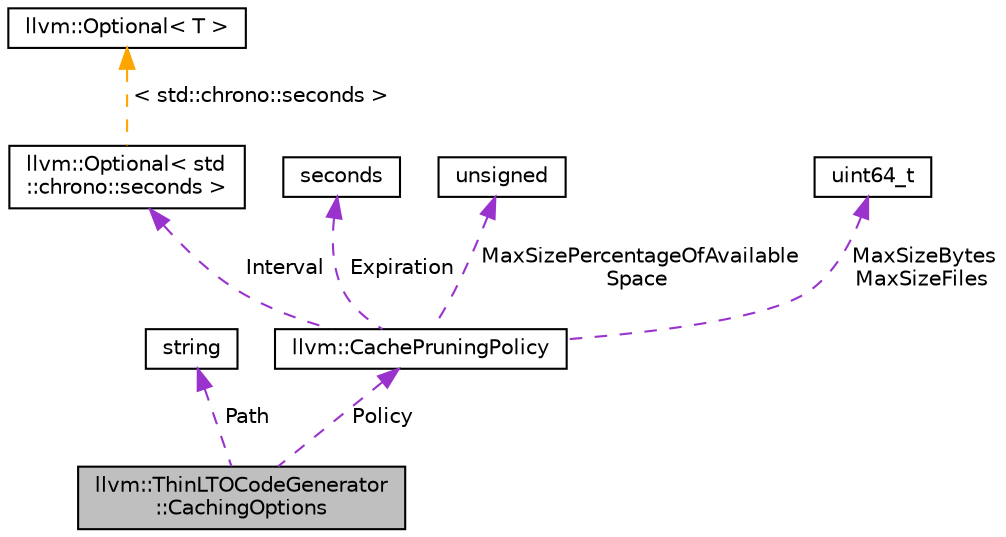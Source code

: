 digraph "llvm::ThinLTOCodeGenerator::CachingOptions"
{
 // LATEX_PDF_SIZE
  bgcolor="transparent";
  edge [fontname="Helvetica",fontsize="10",labelfontname="Helvetica",labelfontsize="10"];
  node [fontname="Helvetica",fontsize="10",shape="box"];
  Node1 [label="llvm::ThinLTOCodeGenerator\l::CachingOptions",height=0.2,width=0.4,color="black", fillcolor="grey75", style="filled", fontcolor="black",tooltip=" "];
  Node2 -> Node1 [dir="back",color="darkorchid3",fontsize="10",style="dashed",label=" Path" ,fontname="Helvetica"];
  Node2 [label="string",height=0.2,width=0.4,color="black",tooltip=" "];
  Node3 -> Node1 [dir="back",color="darkorchid3",fontsize="10",style="dashed",label=" Policy" ,fontname="Helvetica"];
  Node3 [label="llvm::CachePruningPolicy",height=0.2,width=0.4,color="black",URL="$structllvm_1_1CachePruningPolicy.html",tooltip="Policy for the pruneCache() function."];
  Node4 -> Node3 [dir="back",color="darkorchid3",fontsize="10",style="dashed",label=" Interval" ,fontname="Helvetica"];
  Node4 [label="llvm::Optional\< std\l::chrono::seconds \>",height=0.2,width=0.4,color="black",URL="$classllvm_1_1Optional.html",tooltip=" "];
  Node5 -> Node4 [dir="back",color="orange",fontsize="10",style="dashed",label=" \< std::chrono::seconds \>" ,fontname="Helvetica"];
  Node5 [label="llvm::Optional\< T \>",height=0.2,width=0.4,color="black",URL="$classllvm_1_1Optional.html",tooltip=" "];
  Node6 -> Node3 [dir="back",color="darkorchid3",fontsize="10",style="dashed",label=" Expiration" ,fontname="Helvetica"];
  Node6 [label="seconds",height=0.2,width=0.4,color="black",tooltip=" "];
  Node7 -> Node3 [dir="back",color="darkorchid3",fontsize="10",style="dashed",label=" MaxSizePercentageOfAvailable\lSpace" ,fontname="Helvetica"];
  Node7 [label="unsigned",height=0.2,width=0.4,color="black",URL="$classunsigned.html",tooltip=" "];
  Node8 -> Node3 [dir="back",color="darkorchid3",fontsize="10",style="dashed",label=" MaxSizeBytes\nMaxSizeFiles" ,fontname="Helvetica"];
  Node8 [label="uint64_t",height=0.2,width=0.4,color="black",tooltip=" "];
}
